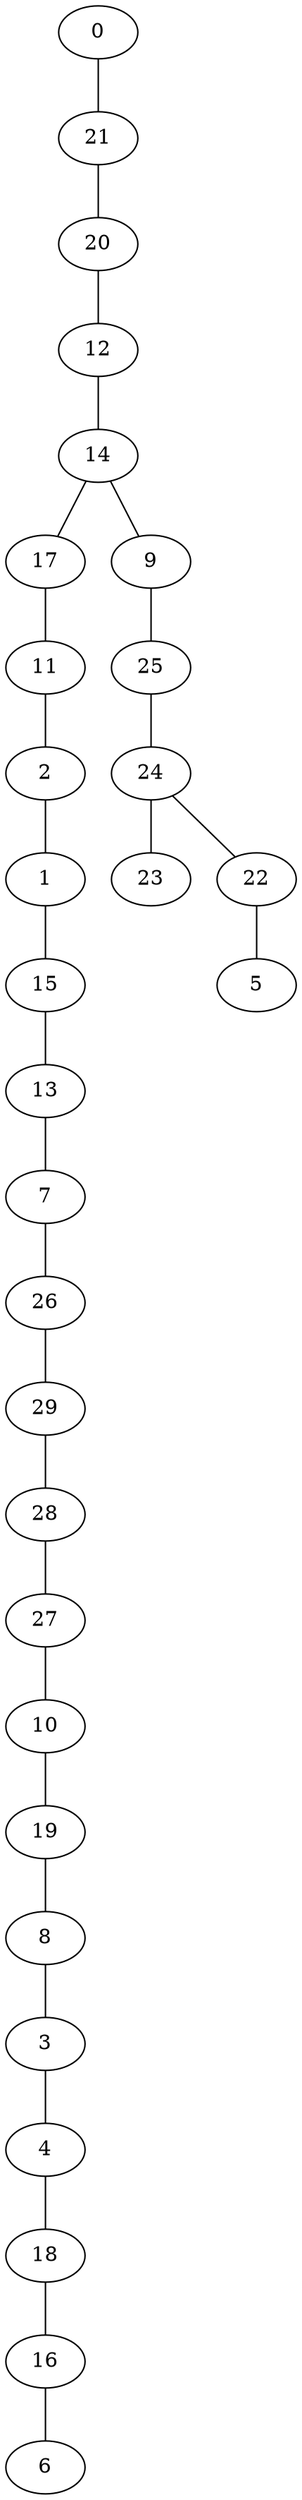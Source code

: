 graph DFS_I_grafoGeografico_30_30  {
0;
21;
20;
12;
14;
17;
11;
2;
1;
15;
13;
7;
26;
29;
28;
27;
10;
19;
8;
3;
4;
18;
16;
6;
9;
25;
24;
23;
22;
5;
0 -- 21;
21 -- 20;
20 -- 12;
12 -- 14;
14 -- 17;
17 -- 11;
11 -- 2;
2 -- 1;
1 -- 15;
15 -- 13;
13 -- 7;
7 -- 26;
26 -- 29;
29 -- 28;
28 -- 27;
27 -- 10;
10 -- 19;
19 -- 8;
8 -- 3;
3 -- 4;
4 -- 18;
18 -- 16;
16 -- 6;
14 -- 9;
9 -- 25;
25 -- 24;
24 -- 23;
24 -- 22;
22 -- 5;
}